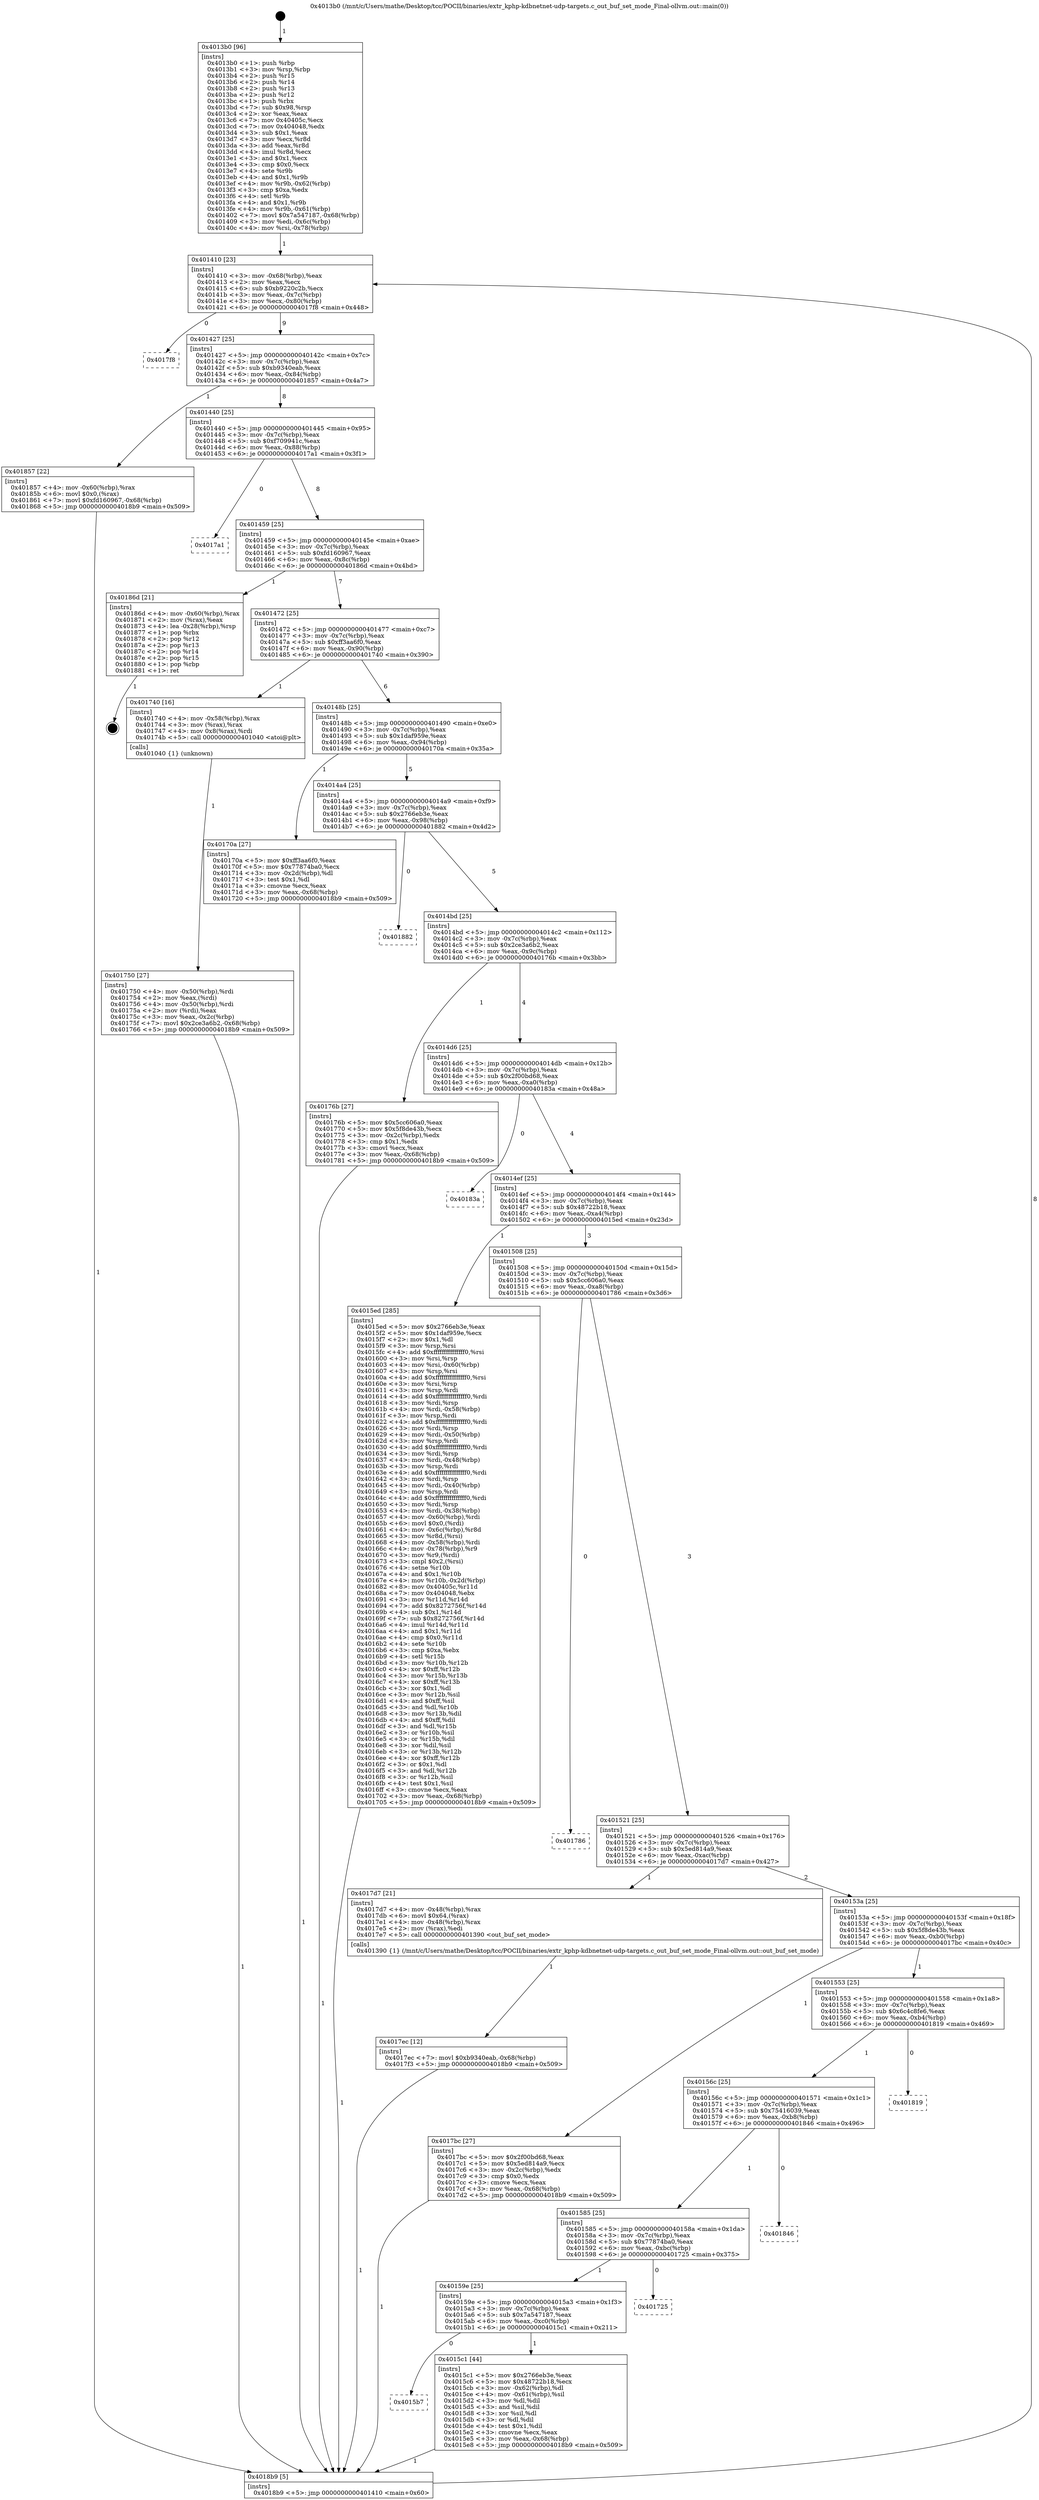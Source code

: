 digraph "0x4013b0" {
  label = "0x4013b0 (/mnt/c/Users/mathe/Desktop/tcc/POCII/binaries/extr_kphp-kdbnetnet-udp-targets.c_out_buf_set_mode_Final-ollvm.out::main(0))"
  labelloc = "t"
  node[shape=record]

  Entry [label="",width=0.3,height=0.3,shape=circle,fillcolor=black,style=filled]
  "0x401410" [label="{
     0x401410 [23]\l
     | [instrs]\l
     &nbsp;&nbsp;0x401410 \<+3\>: mov -0x68(%rbp),%eax\l
     &nbsp;&nbsp;0x401413 \<+2\>: mov %eax,%ecx\l
     &nbsp;&nbsp;0x401415 \<+6\>: sub $0xb9220c2b,%ecx\l
     &nbsp;&nbsp;0x40141b \<+3\>: mov %eax,-0x7c(%rbp)\l
     &nbsp;&nbsp;0x40141e \<+3\>: mov %ecx,-0x80(%rbp)\l
     &nbsp;&nbsp;0x401421 \<+6\>: je 00000000004017f8 \<main+0x448\>\l
  }"]
  "0x4017f8" [label="{
     0x4017f8\l
  }", style=dashed]
  "0x401427" [label="{
     0x401427 [25]\l
     | [instrs]\l
     &nbsp;&nbsp;0x401427 \<+5\>: jmp 000000000040142c \<main+0x7c\>\l
     &nbsp;&nbsp;0x40142c \<+3\>: mov -0x7c(%rbp),%eax\l
     &nbsp;&nbsp;0x40142f \<+5\>: sub $0xb9340eab,%eax\l
     &nbsp;&nbsp;0x401434 \<+6\>: mov %eax,-0x84(%rbp)\l
     &nbsp;&nbsp;0x40143a \<+6\>: je 0000000000401857 \<main+0x4a7\>\l
  }"]
  Exit [label="",width=0.3,height=0.3,shape=circle,fillcolor=black,style=filled,peripheries=2]
  "0x401857" [label="{
     0x401857 [22]\l
     | [instrs]\l
     &nbsp;&nbsp;0x401857 \<+4\>: mov -0x60(%rbp),%rax\l
     &nbsp;&nbsp;0x40185b \<+6\>: movl $0x0,(%rax)\l
     &nbsp;&nbsp;0x401861 \<+7\>: movl $0xfd160967,-0x68(%rbp)\l
     &nbsp;&nbsp;0x401868 \<+5\>: jmp 00000000004018b9 \<main+0x509\>\l
  }"]
  "0x401440" [label="{
     0x401440 [25]\l
     | [instrs]\l
     &nbsp;&nbsp;0x401440 \<+5\>: jmp 0000000000401445 \<main+0x95\>\l
     &nbsp;&nbsp;0x401445 \<+3\>: mov -0x7c(%rbp),%eax\l
     &nbsp;&nbsp;0x401448 \<+5\>: sub $0xf709941c,%eax\l
     &nbsp;&nbsp;0x40144d \<+6\>: mov %eax,-0x88(%rbp)\l
     &nbsp;&nbsp;0x401453 \<+6\>: je 00000000004017a1 \<main+0x3f1\>\l
  }"]
  "0x4017ec" [label="{
     0x4017ec [12]\l
     | [instrs]\l
     &nbsp;&nbsp;0x4017ec \<+7\>: movl $0xb9340eab,-0x68(%rbp)\l
     &nbsp;&nbsp;0x4017f3 \<+5\>: jmp 00000000004018b9 \<main+0x509\>\l
  }"]
  "0x4017a1" [label="{
     0x4017a1\l
  }", style=dashed]
  "0x401459" [label="{
     0x401459 [25]\l
     | [instrs]\l
     &nbsp;&nbsp;0x401459 \<+5\>: jmp 000000000040145e \<main+0xae\>\l
     &nbsp;&nbsp;0x40145e \<+3\>: mov -0x7c(%rbp),%eax\l
     &nbsp;&nbsp;0x401461 \<+5\>: sub $0xfd160967,%eax\l
     &nbsp;&nbsp;0x401466 \<+6\>: mov %eax,-0x8c(%rbp)\l
     &nbsp;&nbsp;0x40146c \<+6\>: je 000000000040186d \<main+0x4bd\>\l
  }"]
  "0x401750" [label="{
     0x401750 [27]\l
     | [instrs]\l
     &nbsp;&nbsp;0x401750 \<+4\>: mov -0x50(%rbp),%rdi\l
     &nbsp;&nbsp;0x401754 \<+2\>: mov %eax,(%rdi)\l
     &nbsp;&nbsp;0x401756 \<+4\>: mov -0x50(%rbp),%rdi\l
     &nbsp;&nbsp;0x40175a \<+2\>: mov (%rdi),%eax\l
     &nbsp;&nbsp;0x40175c \<+3\>: mov %eax,-0x2c(%rbp)\l
     &nbsp;&nbsp;0x40175f \<+7\>: movl $0x2ce3a6b2,-0x68(%rbp)\l
     &nbsp;&nbsp;0x401766 \<+5\>: jmp 00000000004018b9 \<main+0x509\>\l
  }"]
  "0x40186d" [label="{
     0x40186d [21]\l
     | [instrs]\l
     &nbsp;&nbsp;0x40186d \<+4\>: mov -0x60(%rbp),%rax\l
     &nbsp;&nbsp;0x401871 \<+2\>: mov (%rax),%eax\l
     &nbsp;&nbsp;0x401873 \<+4\>: lea -0x28(%rbp),%rsp\l
     &nbsp;&nbsp;0x401877 \<+1\>: pop %rbx\l
     &nbsp;&nbsp;0x401878 \<+2\>: pop %r12\l
     &nbsp;&nbsp;0x40187a \<+2\>: pop %r13\l
     &nbsp;&nbsp;0x40187c \<+2\>: pop %r14\l
     &nbsp;&nbsp;0x40187e \<+2\>: pop %r15\l
     &nbsp;&nbsp;0x401880 \<+1\>: pop %rbp\l
     &nbsp;&nbsp;0x401881 \<+1\>: ret\l
  }"]
  "0x401472" [label="{
     0x401472 [25]\l
     | [instrs]\l
     &nbsp;&nbsp;0x401472 \<+5\>: jmp 0000000000401477 \<main+0xc7\>\l
     &nbsp;&nbsp;0x401477 \<+3\>: mov -0x7c(%rbp),%eax\l
     &nbsp;&nbsp;0x40147a \<+5\>: sub $0xff3aa6f0,%eax\l
     &nbsp;&nbsp;0x40147f \<+6\>: mov %eax,-0x90(%rbp)\l
     &nbsp;&nbsp;0x401485 \<+6\>: je 0000000000401740 \<main+0x390\>\l
  }"]
  "0x4013b0" [label="{
     0x4013b0 [96]\l
     | [instrs]\l
     &nbsp;&nbsp;0x4013b0 \<+1\>: push %rbp\l
     &nbsp;&nbsp;0x4013b1 \<+3\>: mov %rsp,%rbp\l
     &nbsp;&nbsp;0x4013b4 \<+2\>: push %r15\l
     &nbsp;&nbsp;0x4013b6 \<+2\>: push %r14\l
     &nbsp;&nbsp;0x4013b8 \<+2\>: push %r13\l
     &nbsp;&nbsp;0x4013ba \<+2\>: push %r12\l
     &nbsp;&nbsp;0x4013bc \<+1\>: push %rbx\l
     &nbsp;&nbsp;0x4013bd \<+7\>: sub $0x98,%rsp\l
     &nbsp;&nbsp;0x4013c4 \<+2\>: xor %eax,%eax\l
     &nbsp;&nbsp;0x4013c6 \<+7\>: mov 0x40405c,%ecx\l
     &nbsp;&nbsp;0x4013cd \<+7\>: mov 0x404048,%edx\l
     &nbsp;&nbsp;0x4013d4 \<+3\>: sub $0x1,%eax\l
     &nbsp;&nbsp;0x4013d7 \<+3\>: mov %ecx,%r8d\l
     &nbsp;&nbsp;0x4013da \<+3\>: add %eax,%r8d\l
     &nbsp;&nbsp;0x4013dd \<+4\>: imul %r8d,%ecx\l
     &nbsp;&nbsp;0x4013e1 \<+3\>: and $0x1,%ecx\l
     &nbsp;&nbsp;0x4013e4 \<+3\>: cmp $0x0,%ecx\l
     &nbsp;&nbsp;0x4013e7 \<+4\>: sete %r9b\l
     &nbsp;&nbsp;0x4013eb \<+4\>: and $0x1,%r9b\l
     &nbsp;&nbsp;0x4013ef \<+4\>: mov %r9b,-0x62(%rbp)\l
     &nbsp;&nbsp;0x4013f3 \<+3\>: cmp $0xa,%edx\l
     &nbsp;&nbsp;0x4013f6 \<+4\>: setl %r9b\l
     &nbsp;&nbsp;0x4013fa \<+4\>: and $0x1,%r9b\l
     &nbsp;&nbsp;0x4013fe \<+4\>: mov %r9b,-0x61(%rbp)\l
     &nbsp;&nbsp;0x401402 \<+7\>: movl $0x7a547187,-0x68(%rbp)\l
     &nbsp;&nbsp;0x401409 \<+3\>: mov %edi,-0x6c(%rbp)\l
     &nbsp;&nbsp;0x40140c \<+4\>: mov %rsi,-0x78(%rbp)\l
  }"]
  "0x401740" [label="{
     0x401740 [16]\l
     | [instrs]\l
     &nbsp;&nbsp;0x401740 \<+4\>: mov -0x58(%rbp),%rax\l
     &nbsp;&nbsp;0x401744 \<+3\>: mov (%rax),%rax\l
     &nbsp;&nbsp;0x401747 \<+4\>: mov 0x8(%rax),%rdi\l
     &nbsp;&nbsp;0x40174b \<+5\>: call 0000000000401040 \<atoi@plt\>\l
     | [calls]\l
     &nbsp;&nbsp;0x401040 \{1\} (unknown)\l
  }"]
  "0x40148b" [label="{
     0x40148b [25]\l
     | [instrs]\l
     &nbsp;&nbsp;0x40148b \<+5\>: jmp 0000000000401490 \<main+0xe0\>\l
     &nbsp;&nbsp;0x401490 \<+3\>: mov -0x7c(%rbp),%eax\l
     &nbsp;&nbsp;0x401493 \<+5\>: sub $0x1daf959e,%eax\l
     &nbsp;&nbsp;0x401498 \<+6\>: mov %eax,-0x94(%rbp)\l
     &nbsp;&nbsp;0x40149e \<+6\>: je 000000000040170a \<main+0x35a\>\l
  }"]
  "0x4018b9" [label="{
     0x4018b9 [5]\l
     | [instrs]\l
     &nbsp;&nbsp;0x4018b9 \<+5\>: jmp 0000000000401410 \<main+0x60\>\l
  }"]
  "0x40170a" [label="{
     0x40170a [27]\l
     | [instrs]\l
     &nbsp;&nbsp;0x40170a \<+5\>: mov $0xff3aa6f0,%eax\l
     &nbsp;&nbsp;0x40170f \<+5\>: mov $0x77874ba0,%ecx\l
     &nbsp;&nbsp;0x401714 \<+3\>: mov -0x2d(%rbp),%dl\l
     &nbsp;&nbsp;0x401717 \<+3\>: test $0x1,%dl\l
     &nbsp;&nbsp;0x40171a \<+3\>: cmovne %ecx,%eax\l
     &nbsp;&nbsp;0x40171d \<+3\>: mov %eax,-0x68(%rbp)\l
     &nbsp;&nbsp;0x401720 \<+5\>: jmp 00000000004018b9 \<main+0x509\>\l
  }"]
  "0x4014a4" [label="{
     0x4014a4 [25]\l
     | [instrs]\l
     &nbsp;&nbsp;0x4014a4 \<+5\>: jmp 00000000004014a9 \<main+0xf9\>\l
     &nbsp;&nbsp;0x4014a9 \<+3\>: mov -0x7c(%rbp),%eax\l
     &nbsp;&nbsp;0x4014ac \<+5\>: sub $0x2766eb3e,%eax\l
     &nbsp;&nbsp;0x4014b1 \<+6\>: mov %eax,-0x98(%rbp)\l
     &nbsp;&nbsp;0x4014b7 \<+6\>: je 0000000000401882 \<main+0x4d2\>\l
  }"]
  "0x4015b7" [label="{
     0x4015b7\l
  }", style=dashed]
  "0x401882" [label="{
     0x401882\l
  }", style=dashed]
  "0x4014bd" [label="{
     0x4014bd [25]\l
     | [instrs]\l
     &nbsp;&nbsp;0x4014bd \<+5\>: jmp 00000000004014c2 \<main+0x112\>\l
     &nbsp;&nbsp;0x4014c2 \<+3\>: mov -0x7c(%rbp),%eax\l
     &nbsp;&nbsp;0x4014c5 \<+5\>: sub $0x2ce3a6b2,%eax\l
     &nbsp;&nbsp;0x4014ca \<+6\>: mov %eax,-0x9c(%rbp)\l
     &nbsp;&nbsp;0x4014d0 \<+6\>: je 000000000040176b \<main+0x3bb\>\l
  }"]
  "0x4015c1" [label="{
     0x4015c1 [44]\l
     | [instrs]\l
     &nbsp;&nbsp;0x4015c1 \<+5\>: mov $0x2766eb3e,%eax\l
     &nbsp;&nbsp;0x4015c6 \<+5\>: mov $0x48722b18,%ecx\l
     &nbsp;&nbsp;0x4015cb \<+3\>: mov -0x62(%rbp),%dl\l
     &nbsp;&nbsp;0x4015ce \<+4\>: mov -0x61(%rbp),%sil\l
     &nbsp;&nbsp;0x4015d2 \<+3\>: mov %dl,%dil\l
     &nbsp;&nbsp;0x4015d5 \<+3\>: and %sil,%dil\l
     &nbsp;&nbsp;0x4015d8 \<+3\>: xor %sil,%dl\l
     &nbsp;&nbsp;0x4015db \<+3\>: or %dl,%dil\l
     &nbsp;&nbsp;0x4015de \<+4\>: test $0x1,%dil\l
     &nbsp;&nbsp;0x4015e2 \<+3\>: cmovne %ecx,%eax\l
     &nbsp;&nbsp;0x4015e5 \<+3\>: mov %eax,-0x68(%rbp)\l
     &nbsp;&nbsp;0x4015e8 \<+5\>: jmp 00000000004018b9 \<main+0x509\>\l
  }"]
  "0x40176b" [label="{
     0x40176b [27]\l
     | [instrs]\l
     &nbsp;&nbsp;0x40176b \<+5\>: mov $0x5cc606a0,%eax\l
     &nbsp;&nbsp;0x401770 \<+5\>: mov $0x5f8de43b,%ecx\l
     &nbsp;&nbsp;0x401775 \<+3\>: mov -0x2c(%rbp),%edx\l
     &nbsp;&nbsp;0x401778 \<+3\>: cmp $0x1,%edx\l
     &nbsp;&nbsp;0x40177b \<+3\>: cmovl %ecx,%eax\l
     &nbsp;&nbsp;0x40177e \<+3\>: mov %eax,-0x68(%rbp)\l
     &nbsp;&nbsp;0x401781 \<+5\>: jmp 00000000004018b9 \<main+0x509\>\l
  }"]
  "0x4014d6" [label="{
     0x4014d6 [25]\l
     | [instrs]\l
     &nbsp;&nbsp;0x4014d6 \<+5\>: jmp 00000000004014db \<main+0x12b\>\l
     &nbsp;&nbsp;0x4014db \<+3\>: mov -0x7c(%rbp),%eax\l
     &nbsp;&nbsp;0x4014de \<+5\>: sub $0x2f00bd68,%eax\l
     &nbsp;&nbsp;0x4014e3 \<+6\>: mov %eax,-0xa0(%rbp)\l
     &nbsp;&nbsp;0x4014e9 \<+6\>: je 000000000040183a \<main+0x48a\>\l
  }"]
  "0x40159e" [label="{
     0x40159e [25]\l
     | [instrs]\l
     &nbsp;&nbsp;0x40159e \<+5\>: jmp 00000000004015a3 \<main+0x1f3\>\l
     &nbsp;&nbsp;0x4015a3 \<+3\>: mov -0x7c(%rbp),%eax\l
     &nbsp;&nbsp;0x4015a6 \<+5\>: sub $0x7a547187,%eax\l
     &nbsp;&nbsp;0x4015ab \<+6\>: mov %eax,-0xc0(%rbp)\l
     &nbsp;&nbsp;0x4015b1 \<+6\>: je 00000000004015c1 \<main+0x211\>\l
  }"]
  "0x40183a" [label="{
     0x40183a\l
  }", style=dashed]
  "0x4014ef" [label="{
     0x4014ef [25]\l
     | [instrs]\l
     &nbsp;&nbsp;0x4014ef \<+5\>: jmp 00000000004014f4 \<main+0x144\>\l
     &nbsp;&nbsp;0x4014f4 \<+3\>: mov -0x7c(%rbp),%eax\l
     &nbsp;&nbsp;0x4014f7 \<+5\>: sub $0x48722b18,%eax\l
     &nbsp;&nbsp;0x4014fc \<+6\>: mov %eax,-0xa4(%rbp)\l
     &nbsp;&nbsp;0x401502 \<+6\>: je 00000000004015ed \<main+0x23d\>\l
  }"]
  "0x401725" [label="{
     0x401725\l
  }", style=dashed]
  "0x4015ed" [label="{
     0x4015ed [285]\l
     | [instrs]\l
     &nbsp;&nbsp;0x4015ed \<+5\>: mov $0x2766eb3e,%eax\l
     &nbsp;&nbsp;0x4015f2 \<+5\>: mov $0x1daf959e,%ecx\l
     &nbsp;&nbsp;0x4015f7 \<+2\>: mov $0x1,%dl\l
     &nbsp;&nbsp;0x4015f9 \<+3\>: mov %rsp,%rsi\l
     &nbsp;&nbsp;0x4015fc \<+4\>: add $0xfffffffffffffff0,%rsi\l
     &nbsp;&nbsp;0x401600 \<+3\>: mov %rsi,%rsp\l
     &nbsp;&nbsp;0x401603 \<+4\>: mov %rsi,-0x60(%rbp)\l
     &nbsp;&nbsp;0x401607 \<+3\>: mov %rsp,%rsi\l
     &nbsp;&nbsp;0x40160a \<+4\>: add $0xfffffffffffffff0,%rsi\l
     &nbsp;&nbsp;0x40160e \<+3\>: mov %rsi,%rsp\l
     &nbsp;&nbsp;0x401611 \<+3\>: mov %rsp,%rdi\l
     &nbsp;&nbsp;0x401614 \<+4\>: add $0xfffffffffffffff0,%rdi\l
     &nbsp;&nbsp;0x401618 \<+3\>: mov %rdi,%rsp\l
     &nbsp;&nbsp;0x40161b \<+4\>: mov %rdi,-0x58(%rbp)\l
     &nbsp;&nbsp;0x40161f \<+3\>: mov %rsp,%rdi\l
     &nbsp;&nbsp;0x401622 \<+4\>: add $0xfffffffffffffff0,%rdi\l
     &nbsp;&nbsp;0x401626 \<+3\>: mov %rdi,%rsp\l
     &nbsp;&nbsp;0x401629 \<+4\>: mov %rdi,-0x50(%rbp)\l
     &nbsp;&nbsp;0x40162d \<+3\>: mov %rsp,%rdi\l
     &nbsp;&nbsp;0x401630 \<+4\>: add $0xfffffffffffffff0,%rdi\l
     &nbsp;&nbsp;0x401634 \<+3\>: mov %rdi,%rsp\l
     &nbsp;&nbsp;0x401637 \<+4\>: mov %rdi,-0x48(%rbp)\l
     &nbsp;&nbsp;0x40163b \<+3\>: mov %rsp,%rdi\l
     &nbsp;&nbsp;0x40163e \<+4\>: add $0xfffffffffffffff0,%rdi\l
     &nbsp;&nbsp;0x401642 \<+3\>: mov %rdi,%rsp\l
     &nbsp;&nbsp;0x401645 \<+4\>: mov %rdi,-0x40(%rbp)\l
     &nbsp;&nbsp;0x401649 \<+3\>: mov %rsp,%rdi\l
     &nbsp;&nbsp;0x40164c \<+4\>: add $0xfffffffffffffff0,%rdi\l
     &nbsp;&nbsp;0x401650 \<+3\>: mov %rdi,%rsp\l
     &nbsp;&nbsp;0x401653 \<+4\>: mov %rdi,-0x38(%rbp)\l
     &nbsp;&nbsp;0x401657 \<+4\>: mov -0x60(%rbp),%rdi\l
     &nbsp;&nbsp;0x40165b \<+6\>: movl $0x0,(%rdi)\l
     &nbsp;&nbsp;0x401661 \<+4\>: mov -0x6c(%rbp),%r8d\l
     &nbsp;&nbsp;0x401665 \<+3\>: mov %r8d,(%rsi)\l
     &nbsp;&nbsp;0x401668 \<+4\>: mov -0x58(%rbp),%rdi\l
     &nbsp;&nbsp;0x40166c \<+4\>: mov -0x78(%rbp),%r9\l
     &nbsp;&nbsp;0x401670 \<+3\>: mov %r9,(%rdi)\l
     &nbsp;&nbsp;0x401673 \<+3\>: cmpl $0x2,(%rsi)\l
     &nbsp;&nbsp;0x401676 \<+4\>: setne %r10b\l
     &nbsp;&nbsp;0x40167a \<+4\>: and $0x1,%r10b\l
     &nbsp;&nbsp;0x40167e \<+4\>: mov %r10b,-0x2d(%rbp)\l
     &nbsp;&nbsp;0x401682 \<+8\>: mov 0x40405c,%r11d\l
     &nbsp;&nbsp;0x40168a \<+7\>: mov 0x404048,%ebx\l
     &nbsp;&nbsp;0x401691 \<+3\>: mov %r11d,%r14d\l
     &nbsp;&nbsp;0x401694 \<+7\>: add $0x8272756f,%r14d\l
     &nbsp;&nbsp;0x40169b \<+4\>: sub $0x1,%r14d\l
     &nbsp;&nbsp;0x40169f \<+7\>: sub $0x8272756f,%r14d\l
     &nbsp;&nbsp;0x4016a6 \<+4\>: imul %r14d,%r11d\l
     &nbsp;&nbsp;0x4016aa \<+4\>: and $0x1,%r11d\l
     &nbsp;&nbsp;0x4016ae \<+4\>: cmp $0x0,%r11d\l
     &nbsp;&nbsp;0x4016b2 \<+4\>: sete %r10b\l
     &nbsp;&nbsp;0x4016b6 \<+3\>: cmp $0xa,%ebx\l
     &nbsp;&nbsp;0x4016b9 \<+4\>: setl %r15b\l
     &nbsp;&nbsp;0x4016bd \<+3\>: mov %r10b,%r12b\l
     &nbsp;&nbsp;0x4016c0 \<+4\>: xor $0xff,%r12b\l
     &nbsp;&nbsp;0x4016c4 \<+3\>: mov %r15b,%r13b\l
     &nbsp;&nbsp;0x4016c7 \<+4\>: xor $0xff,%r13b\l
     &nbsp;&nbsp;0x4016cb \<+3\>: xor $0x1,%dl\l
     &nbsp;&nbsp;0x4016ce \<+3\>: mov %r12b,%sil\l
     &nbsp;&nbsp;0x4016d1 \<+4\>: and $0xff,%sil\l
     &nbsp;&nbsp;0x4016d5 \<+3\>: and %dl,%r10b\l
     &nbsp;&nbsp;0x4016d8 \<+3\>: mov %r13b,%dil\l
     &nbsp;&nbsp;0x4016db \<+4\>: and $0xff,%dil\l
     &nbsp;&nbsp;0x4016df \<+3\>: and %dl,%r15b\l
     &nbsp;&nbsp;0x4016e2 \<+3\>: or %r10b,%sil\l
     &nbsp;&nbsp;0x4016e5 \<+3\>: or %r15b,%dil\l
     &nbsp;&nbsp;0x4016e8 \<+3\>: xor %dil,%sil\l
     &nbsp;&nbsp;0x4016eb \<+3\>: or %r13b,%r12b\l
     &nbsp;&nbsp;0x4016ee \<+4\>: xor $0xff,%r12b\l
     &nbsp;&nbsp;0x4016f2 \<+3\>: or $0x1,%dl\l
     &nbsp;&nbsp;0x4016f5 \<+3\>: and %dl,%r12b\l
     &nbsp;&nbsp;0x4016f8 \<+3\>: or %r12b,%sil\l
     &nbsp;&nbsp;0x4016fb \<+4\>: test $0x1,%sil\l
     &nbsp;&nbsp;0x4016ff \<+3\>: cmovne %ecx,%eax\l
     &nbsp;&nbsp;0x401702 \<+3\>: mov %eax,-0x68(%rbp)\l
     &nbsp;&nbsp;0x401705 \<+5\>: jmp 00000000004018b9 \<main+0x509\>\l
  }"]
  "0x401508" [label="{
     0x401508 [25]\l
     | [instrs]\l
     &nbsp;&nbsp;0x401508 \<+5\>: jmp 000000000040150d \<main+0x15d\>\l
     &nbsp;&nbsp;0x40150d \<+3\>: mov -0x7c(%rbp),%eax\l
     &nbsp;&nbsp;0x401510 \<+5\>: sub $0x5cc606a0,%eax\l
     &nbsp;&nbsp;0x401515 \<+6\>: mov %eax,-0xa8(%rbp)\l
     &nbsp;&nbsp;0x40151b \<+6\>: je 0000000000401786 \<main+0x3d6\>\l
  }"]
  "0x401585" [label="{
     0x401585 [25]\l
     | [instrs]\l
     &nbsp;&nbsp;0x401585 \<+5\>: jmp 000000000040158a \<main+0x1da\>\l
     &nbsp;&nbsp;0x40158a \<+3\>: mov -0x7c(%rbp),%eax\l
     &nbsp;&nbsp;0x40158d \<+5\>: sub $0x77874ba0,%eax\l
     &nbsp;&nbsp;0x401592 \<+6\>: mov %eax,-0xbc(%rbp)\l
     &nbsp;&nbsp;0x401598 \<+6\>: je 0000000000401725 \<main+0x375\>\l
  }"]
  "0x401786" [label="{
     0x401786\l
  }", style=dashed]
  "0x401521" [label="{
     0x401521 [25]\l
     | [instrs]\l
     &nbsp;&nbsp;0x401521 \<+5\>: jmp 0000000000401526 \<main+0x176\>\l
     &nbsp;&nbsp;0x401526 \<+3\>: mov -0x7c(%rbp),%eax\l
     &nbsp;&nbsp;0x401529 \<+5\>: sub $0x5ed814a9,%eax\l
     &nbsp;&nbsp;0x40152e \<+6\>: mov %eax,-0xac(%rbp)\l
     &nbsp;&nbsp;0x401534 \<+6\>: je 00000000004017d7 \<main+0x427\>\l
  }"]
  "0x401846" [label="{
     0x401846\l
  }", style=dashed]
  "0x4017d7" [label="{
     0x4017d7 [21]\l
     | [instrs]\l
     &nbsp;&nbsp;0x4017d7 \<+4\>: mov -0x48(%rbp),%rax\l
     &nbsp;&nbsp;0x4017db \<+6\>: movl $0x64,(%rax)\l
     &nbsp;&nbsp;0x4017e1 \<+4\>: mov -0x48(%rbp),%rax\l
     &nbsp;&nbsp;0x4017e5 \<+2\>: mov (%rax),%edi\l
     &nbsp;&nbsp;0x4017e7 \<+5\>: call 0000000000401390 \<out_buf_set_mode\>\l
     | [calls]\l
     &nbsp;&nbsp;0x401390 \{1\} (/mnt/c/Users/mathe/Desktop/tcc/POCII/binaries/extr_kphp-kdbnetnet-udp-targets.c_out_buf_set_mode_Final-ollvm.out::out_buf_set_mode)\l
  }"]
  "0x40153a" [label="{
     0x40153a [25]\l
     | [instrs]\l
     &nbsp;&nbsp;0x40153a \<+5\>: jmp 000000000040153f \<main+0x18f\>\l
     &nbsp;&nbsp;0x40153f \<+3\>: mov -0x7c(%rbp),%eax\l
     &nbsp;&nbsp;0x401542 \<+5\>: sub $0x5f8de43b,%eax\l
     &nbsp;&nbsp;0x401547 \<+6\>: mov %eax,-0xb0(%rbp)\l
     &nbsp;&nbsp;0x40154d \<+6\>: je 00000000004017bc \<main+0x40c\>\l
  }"]
  "0x40156c" [label="{
     0x40156c [25]\l
     | [instrs]\l
     &nbsp;&nbsp;0x40156c \<+5\>: jmp 0000000000401571 \<main+0x1c1\>\l
     &nbsp;&nbsp;0x401571 \<+3\>: mov -0x7c(%rbp),%eax\l
     &nbsp;&nbsp;0x401574 \<+5\>: sub $0x75416039,%eax\l
     &nbsp;&nbsp;0x401579 \<+6\>: mov %eax,-0xb8(%rbp)\l
     &nbsp;&nbsp;0x40157f \<+6\>: je 0000000000401846 \<main+0x496\>\l
  }"]
  "0x4017bc" [label="{
     0x4017bc [27]\l
     | [instrs]\l
     &nbsp;&nbsp;0x4017bc \<+5\>: mov $0x2f00bd68,%eax\l
     &nbsp;&nbsp;0x4017c1 \<+5\>: mov $0x5ed814a9,%ecx\l
     &nbsp;&nbsp;0x4017c6 \<+3\>: mov -0x2c(%rbp),%edx\l
     &nbsp;&nbsp;0x4017c9 \<+3\>: cmp $0x0,%edx\l
     &nbsp;&nbsp;0x4017cc \<+3\>: cmove %ecx,%eax\l
     &nbsp;&nbsp;0x4017cf \<+3\>: mov %eax,-0x68(%rbp)\l
     &nbsp;&nbsp;0x4017d2 \<+5\>: jmp 00000000004018b9 \<main+0x509\>\l
  }"]
  "0x401553" [label="{
     0x401553 [25]\l
     | [instrs]\l
     &nbsp;&nbsp;0x401553 \<+5\>: jmp 0000000000401558 \<main+0x1a8\>\l
     &nbsp;&nbsp;0x401558 \<+3\>: mov -0x7c(%rbp),%eax\l
     &nbsp;&nbsp;0x40155b \<+5\>: sub $0x6c4c8fe6,%eax\l
     &nbsp;&nbsp;0x401560 \<+6\>: mov %eax,-0xb4(%rbp)\l
     &nbsp;&nbsp;0x401566 \<+6\>: je 0000000000401819 \<main+0x469\>\l
  }"]
  "0x401819" [label="{
     0x401819\l
  }", style=dashed]
  Entry -> "0x4013b0" [label=" 1"]
  "0x401410" -> "0x4017f8" [label=" 0"]
  "0x401410" -> "0x401427" [label=" 9"]
  "0x40186d" -> Exit [label=" 1"]
  "0x401427" -> "0x401857" [label=" 1"]
  "0x401427" -> "0x401440" [label=" 8"]
  "0x401857" -> "0x4018b9" [label=" 1"]
  "0x401440" -> "0x4017a1" [label=" 0"]
  "0x401440" -> "0x401459" [label=" 8"]
  "0x4017ec" -> "0x4018b9" [label=" 1"]
  "0x401459" -> "0x40186d" [label=" 1"]
  "0x401459" -> "0x401472" [label=" 7"]
  "0x4017d7" -> "0x4017ec" [label=" 1"]
  "0x401472" -> "0x401740" [label=" 1"]
  "0x401472" -> "0x40148b" [label=" 6"]
  "0x40176b" -> "0x4018b9" [label=" 1"]
  "0x40148b" -> "0x40170a" [label=" 1"]
  "0x40148b" -> "0x4014a4" [label=" 5"]
  "0x401750" -> "0x4018b9" [label=" 1"]
  "0x4014a4" -> "0x401882" [label=" 0"]
  "0x4014a4" -> "0x4014bd" [label=" 5"]
  "0x401740" -> "0x401750" [label=" 1"]
  "0x4014bd" -> "0x40176b" [label=" 1"]
  "0x4014bd" -> "0x4014d6" [label=" 4"]
  "0x40170a" -> "0x4018b9" [label=" 1"]
  "0x4014d6" -> "0x40183a" [label=" 0"]
  "0x4014d6" -> "0x4014ef" [label=" 4"]
  "0x4017bc" -> "0x4018b9" [label=" 1"]
  "0x4014ef" -> "0x4015ed" [label=" 1"]
  "0x4014ef" -> "0x401508" [label=" 3"]
  "0x4018b9" -> "0x401410" [label=" 8"]
  "0x401508" -> "0x401786" [label=" 0"]
  "0x401508" -> "0x401521" [label=" 3"]
  "0x4015c1" -> "0x4018b9" [label=" 1"]
  "0x401521" -> "0x4017d7" [label=" 1"]
  "0x401521" -> "0x40153a" [label=" 2"]
  "0x40159e" -> "0x4015b7" [label=" 0"]
  "0x40153a" -> "0x4017bc" [label=" 1"]
  "0x40153a" -> "0x401553" [label=" 1"]
  "0x4015ed" -> "0x4018b9" [label=" 1"]
  "0x401553" -> "0x401819" [label=" 0"]
  "0x401553" -> "0x40156c" [label=" 1"]
  "0x40159e" -> "0x4015c1" [label=" 1"]
  "0x40156c" -> "0x401846" [label=" 0"]
  "0x40156c" -> "0x401585" [label=" 1"]
  "0x4013b0" -> "0x401410" [label=" 1"]
  "0x401585" -> "0x401725" [label=" 0"]
  "0x401585" -> "0x40159e" [label=" 1"]
}
